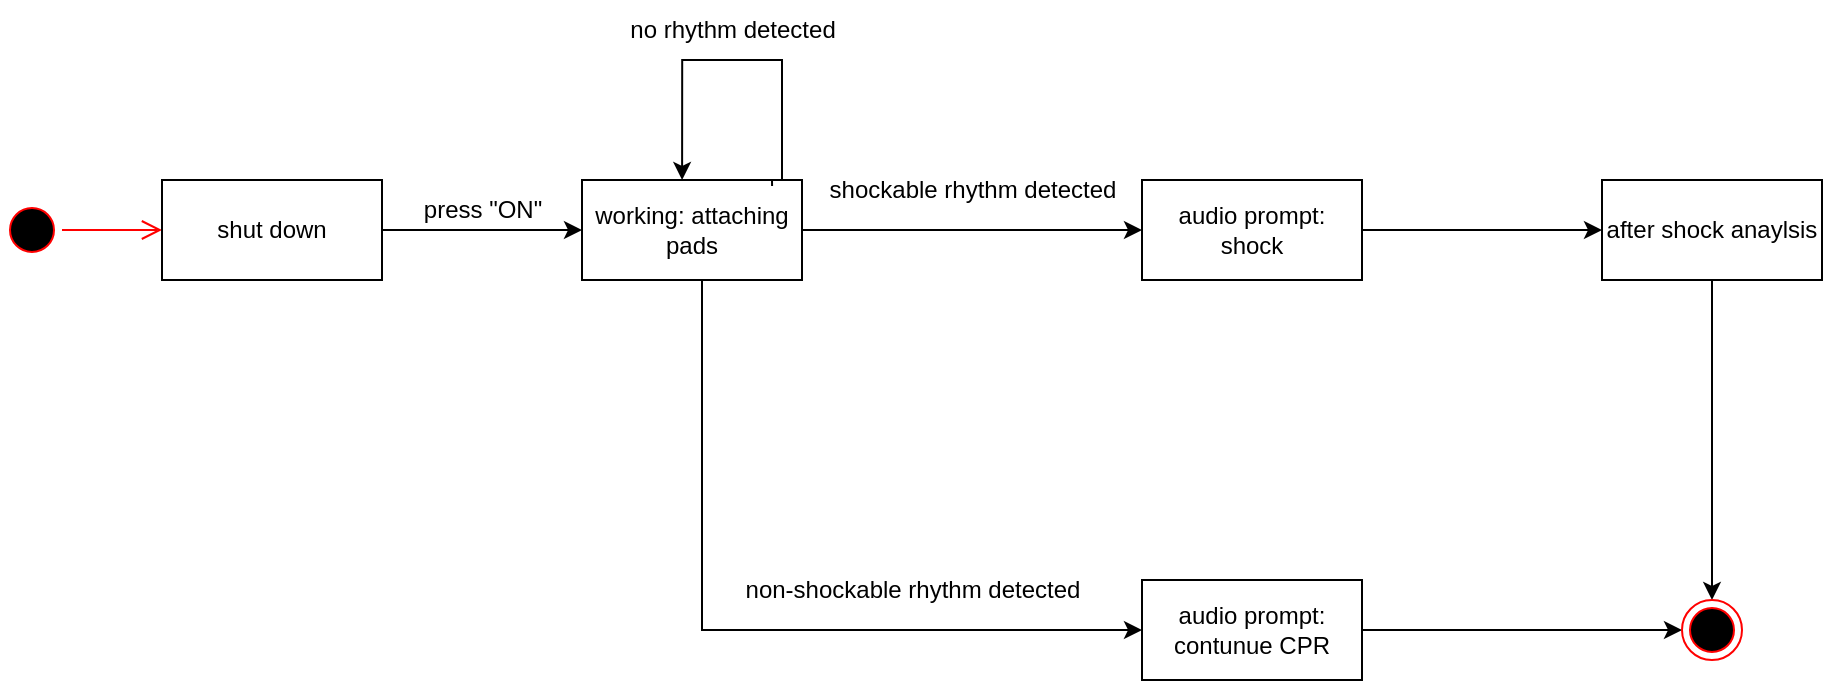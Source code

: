 <mxfile version="22.0.2" type="device">
  <diagram name="第 1 页" id="Q0WjX7eziE4h9aWlEA5a">
    <mxGraphModel dx="1434" dy="844" grid="1" gridSize="10" guides="1" tooltips="1" connect="1" arrows="1" fold="1" page="1" pageScale="1" pageWidth="2500" pageHeight="2500" math="0" shadow="0">
      <root>
        <mxCell id="0" />
        <mxCell id="1" parent="0" />
        <mxCell id="DSqWBjJgte3P1szaywDi-1" value="" style="ellipse;html=1;shape=startState;fillColor=#000000;strokeColor=#ff0000;" vertex="1" parent="1">
          <mxGeometry x="10" y="260" width="30" height="30" as="geometry" />
        </mxCell>
        <mxCell id="DSqWBjJgte3P1szaywDi-2" value="" style="edgeStyle=orthogonalEdgeStyle;html=1;verticalAlign=bottom;endArrow=open;endSize=8;strokeColor=#ff0000;rounded=0;entryX=0;entryY=0.5;entryDx=0;entryDy=0;" edge="1" source="DSqWBjJgte3P1szaywDi-1" parent="1" target="DSqWBjJgte3P1szaywDi-3">
          <mxGeometry relative="1" as="geometry">
            <mxPoint x="145" y="250" as="targetPoint" />
          </mxGeometry>
        </mxCell>
        <mxCell id="DSqWBjJgte3P1szaywDi-6" style="edgeStyle=orthogonalEdgeStyle;rounded=0;orthogonalLoop=1;jettySize=auto;html=1;exitX=1;exitY=0.5;exitDx=0;exitDy=0;entryX=0;entryY=0.5;entryDx=0;entryDy=0;" edge="1" parent="1" source="DSqWBjJgte3P1szaywDi-3" target="DSqWBjJgte3P1szaywDi-5">
          <mxGeometry relative="1" as="geometry" />
        </mxCell>
        <mxCell id="DSqWBjJgte3P1szaywDi-3" value="shut down" style="html=1;whiteSpace=wrap;" vertex="1" parent="1">
          <mxGeometry x="90" y="250" width="110" height="50" as="geometry" />
        </mxCell>
        <mxCell id="DSqWBjJgte3P1szaywDi-9" style="edgeStyle=orthogonalEdgeStyle;rounded=0;orthogonalLoop=1;jettySize=auto;html=1;exitX=1;exitY=0.5;exitDx=0;exitDy=0;entryX=0;entryY=0.5;entryDx=0;entryDy=0;" edge="1" parent="1" source="DSqWBjJgte3P1szaywDi-5" target="DSqWBjJgte3P1szaywDi-8">
          <mxGeometry relative="1" as="geometry" />
        </mxCell>
        <mxCell id="DSqWBjJgte3P1szaywDi-12" style="edgeStyle=orthogonalEdgeStyle;rounded=0;orthogonalLoop=1;jettySize=auto;html=1;entryX=0;entryY=0.5;entryDx=0;entryDy=0;" edge="1" parent="1" source="DSqWBjJgte3P1szaywDi-5" target="DSqWBjJgte3P1szaywDi-11">
          <mxGeometry relative="1" as="geometry">
            <Array as="points">
              <mxPoint x="360" y="475" />
            </Array>
          </mxGeometry>
        </mxCell>
        <mxCell id="DSqWBjJgte3P1szaywDi-5" value="working: attaching pads" style="html=1;whiteSpace=wrap;" vertex="1" parent="1">
          <mxGeometry x="300" y="250" width="110" height="50" as="geometry" />
        </mxCell>
        <mxCell id="DSqWBjJgte3P1szaywDi-7" value="press &quot;ON&quot;" style="text;html=1;align=center;verticalAlign=middle;resizable=0;points=[];autosize=1;strokeColor=none;fillColor=none;" vertex="1" parent="1">
          <mxGeometry x="210" y="250" width="80" height="30" as="geometry" />
        </mxCell>
        <mxCell id="DSqWBjJgte3P1szaywDi-17" style="edgeStyle=orthogonalEdgeStyle;rounded=0;orthogonalLoop=1;jettySize=auto;html=1;entryX=0;entryY=0.5;entryDx=0;entryDy=0;" edge="1" parent="1" source="DSqWBjJgte3P1szaywDi-8" target="DSqWBjJgte3P1szaywDi-16">
          <mxGeometry relative="1" as="geometry" />
        </mxCell>
        <mxCell id="DSqWBjJgte3P1szaywDi-8" value="audio prompt:&lt;br&gt;shock" style="html=1;whiteSpace=wrap;" vertex="1" parent="1">
          <mxGeometry x="580" y="250" width="110" height="50" as="geometry" />
        </mxCell>
        <mxCell id="DSqWBjJgte3P1szaywDi-10" value="shockable rhythm detected" style="text;html=1;align=center;verticalAlign=middle;resizable=0;points=[];autosize=1;strokeColor=none;fillColor=none;" vertex="1" parent="1">
          <mxGeometry x="410" y="240" width="170" height="30" as="geometry" />
        </mxCell>
        <mxCell id="DSqWBjJgte3P1szaywDi-20" style="edgeStyle=orthogonalEdgeStyle;rounded=0;orthogonalLoop=1;jettySize=auto;html=1;entryX=0;entryY=0.5;entryDx=0;entryDy=0;" edge="1" parent="1" source="DSqWBjJgte3P1szaywDi-11" target="DSqWBjJgte3P1szaywDi-18">
          <mxGeometry relative="1" as="geometry" />
        </mxCell>
        <mxCell id="DSqWBjJgte3P1szaywDi-11" value="audio prompt: contunue CPR" style="html=1;whiteSpace=wrap;" vertex="1" parent="1">
          <mxGeometry x="580" y="450" width="110" height="50" as="geometry" />
        </mxCell>
        <mxCell id="DSqWBjJgte3P1szaywDi-13" value="non-shockable rhythm detected" style="text;html=1;align=center;verticalAlign=middle;resizable=0;points=[];autosize=1;strokeColor=none;fillColor=none;" vertex="1" parent="1">
          <mxGeometry x="370" y="440" width="190" height="30" as="geometry" />
        </mxCell>
        <mxCell id="DSqWBjJgte3P1szaywDi-14" style="edgeStyle=orthogonalEdgeStyle;rounded=0;orthogonalLoop=1;jettySize=auto;html=1;exitX=0.864;exitY=0.06;exitDx=0;exitDy=0;entryX=0.455;entryY=0;entryDx=0;entryDy=0;entryPerimeter=0;exitPerimeter=0;" edge="1" parent="1" source="DSqWBjJgte3P1szaywDi-5" target="DSqWBjJgte3P1szaywDi-5">
          <mxGeometry relative="1" as="geometry">
            <mxPoint x="345" y="140" as="sourcePoint" />
            <mxPoint x="290" y="140" as="targetPoint" />
            <Array as="points">
              <mxPoint x="395" y="250" />
              <mxPoint x="400" y="250" />
              <mxPoint x="400" y="190" />
              <mxPoint x="350" y="190" />
            </Array>
          </mxGeometry>
        </mxCell>
        <mxCell id="DSqWBjJgte3P1szaywDi-15" value="no rhythm detected" style="text;html=1;align=center;verticalAlign=middle;resizable=0;points=[];autosize=1;strokeColor=none;fillColor=none;" vertex="1" parent="1">
          <mxGeometry x="310" y="160" width="130" height="30" as="geometry" />
        </mxCell>
        <mxCell id="DSqWBjJgte3P1szaywDi-19" style="edgeStyle=orthogonalEdgeStyle;rounded=0;orthogonalLoop=1;jettySize=auto;html=1;entryX=0.5;entryY=0;entryDx=0;entryDy=0;" edge="1" parent="1" source="DSqWBjJgte3P1szaywDi-16" target="DSqWBjJgte3P1szaywDi-18">
          <mxGeometry relative="1" as="geometry" />
        </mxCell>
        <mxCell id="DSqWBjJgte3P1szaywDi-16" value="after shock anaylsis" style="html=1;whiteSpace=wrap;" vertex="1" parent="1">
          <mxGeometry x="810" y="250" width="110" height="50" as="geometry" />
        </mxCell>
        <mxCell id="DSqWBjJgte3P1szaywDi-18" value="" style="ellipse;html=1;shape=endState;fillColor=#000000;strokeColor=#ff0000;" vertex="1" parent="1">
          <mxGeometry x="850" y="460" width="30" height="30" as="geometry" />
        </mxCell>
      </root>
    </mxGraphModel>
  </diagram>
</mxfile>
